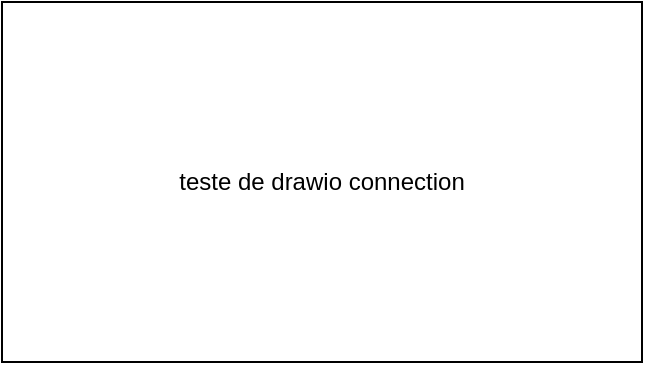 <mxfile version="21.5.2" type="github">
  <diagram name="datalake_arch" id="RDK8f4OfT9Y9F3vQ1YlJ">
    <mxGraphModel dx="2074" dy="802" grid="1" gridSize="10" guides="1" tooltips="1" connect="1" arrows="1" fold="1" page="1" pageScale="1" pageWidth="827" pageHeight="1169" math="0" shadow="0">
      <root>
        <mxCell id="0" />
        <mxCell id="1" parent="0" />
        <mxCell id="OKuukneSLCMn-TG21xCu-1" value="teste de drawio connection" style="rounded=0;whiteSpace=wrap;html=1;" vertex="1" parent="1">
          <mxGeometry x="200" y="180" width="320" height="180" as="geometry" />
        </mxCell>
      </root>
    </mxGraphModel>
  </diagram>
</mxfile>
